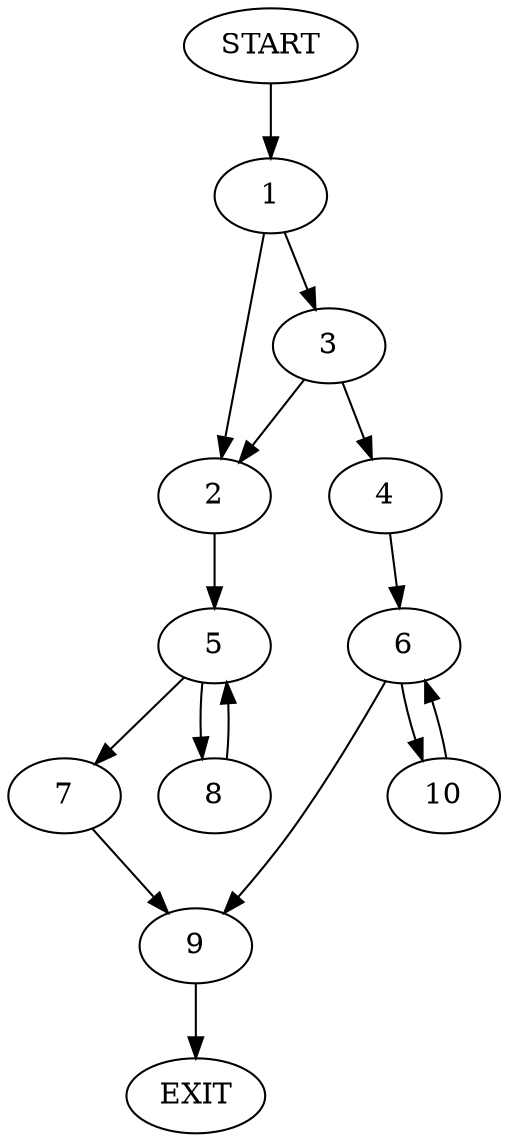 digraph {
0 [label="START"]
11 [label="EXIT"]
0 -> 1
1 -> 2
1 -> 3
3 -> 4
3 -> 2
2 -> 5
4 -> 6
5 -> 7
5 -> 8
7 -> 9
8 -> 5
9 -> 11
6 -> 9
6 -> 10
10 -> 6
}
